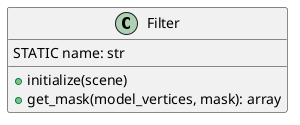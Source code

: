 @startuml

class Filter {
    STATIC name: str

    + initialize(scene)
    + get_mask(model_vertices, mask): array
}

@enduml